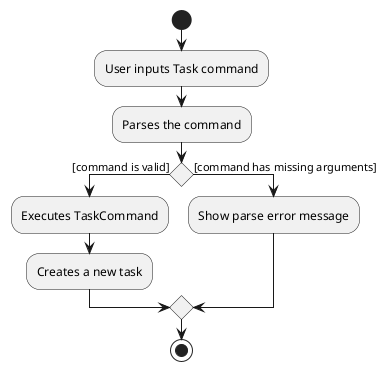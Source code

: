 @startuml
start
:User inputs Task command;

:Parses the command;

if() then ([command is valid])
    :Executes TaskCommand;
    :Creates a new task;

else([command has missing arguments])
    :Show parse error message;
endif
stop
@enduml
